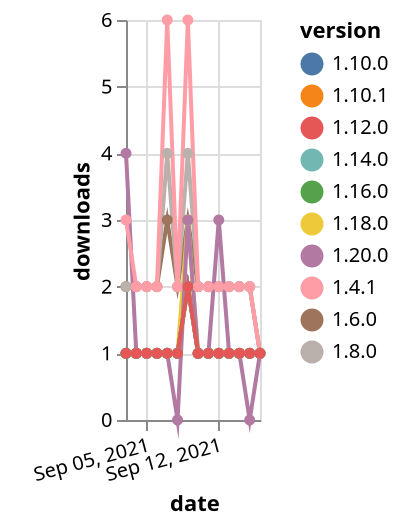 {"$schema": "https://vega.github.io/schema/vega-lite/v5.json", "description": "A simple bar chart with embedded data.", "data": {"values": [{"date": "2021-09-03", "total": 2594, "delta": 2, "version": "1.6.0"}, {"date": "2021-09-04", "total": 2596, "delta": 2, "version": "1.6.0"}, {"date": "2021-09-05", "total": 2598, "delta": 2, "version": "1.6.0"}, {"date": "2021-09-06", "total": 2600, "delta": 2, "version": "1.6.0"}, {"date": "2021-09-07", "total": 2603, "delta": 3, "version": "1.6.0"}, {"date": "2021-09-08", "total": 2605, "delta": 2, "version": "1.6.0"}, {"date": "2021-09-09", "total": 2608, "delta": 3, "version": "1.6.0"}, {"date": "2021-09-10", "total": 2610, "delta": 2, "version": "1.6.0"}, {"date": "2021-09-11", "total": 2612, "delta": 2, "version": "1.6.0"}, {"date": "2021-09-12", "total": 2614, "delta": 2, "version": "1.6.0"}, {"date": "2021-09-13", "total": 2616, "delta": 2, "version": "1.6.0"}, {"date": "2021-09-14", "total": 2618, "delta": 2, "version": "1.6.0"}, {"date": "2021-09-15", "total": 2620, "delta": 2, "version": "1.6.0"}, {"date": "2021-09-16", "total": 2621, "delta": 1, "version": "1.6.0"}, {"date": "2021-09-03", "total": 237, "delta": 1, "version": "1.10.1"}, {"date": "2021-09-04", "total": 238, "delta": 1, "version": "1.10.1"}, {"date": "2021-09-05", "total": 239, "delta": 1, "version": "1.10.1"}, {"date": "2021-09-06", "total": 240, "delta": 1, "version": "1.10.1"}, {"date": "2021-09-07", "total": 241, "delta": 1, "version": "1.10.1"}, {"date": "2021-09-08", "total": 242, "delta": 1, "version": "1.10.1"}, {"date": "2021-09-09", "total": 244, "delta": 2, "version": "1.10.1"}, {"date": "2021-09-10", "total": 245, "delta": 1, "version": "1.10.1"}, {"date": "2021-09-11", "total": 246, "delta": 1, "version": "1.10.1"}, {"date": "2021-09-12", "total": 247, "delta": 1, "version": "1.10.1"}, {"date": "2021-09-13", "total": 248, "delta": 1, "version": "1.10.1"}, {"date": "2021-09-14", "total": 249, "delta": 1, "version": "1.10.1"}, {"date": "2021-09-15", "total": 250, "delta": 1, "version": "1.10.1"}, {"date": "2021-09-16", "total": 251, "delta": 1, "version": "1.10.1"}, {"date": "2021-09-03", "total": 181, "delta": 1, "version": "1.18.0"}, {"date": "2021-09-04", "total": 182, "delta": 1, "version": "1.18.0"}, {"date": "2021-09-05", "total": 183, "delta": 1, "version": "1.18.0"}, {"date": "2021-09-06", "total": 184, "delta": 1, "version": "1.18.0"}, {"date": "2021-09-07", "total": 185, "delta": 1, "version": "1.18.0"}, {"date": "2021-09-08", "total": 186, "delta": 1, "version": "1.18.0"}, {"date": "2021-09-09", "total": 189, "delta": 3, "version": "1.18.0"}, {"date": "2021-09-10", "total": 190, "delta": 1, "version": "1.18.0"}, {"date": "2021-09-11", "total": 191, "delta": 1, "version": "1.18.0"}, {"date": "2021-09-12", "total": 192, "delta": 1, "version": "1.18.0"}, {"date": "2021-09-13", "total": 193, "delta": 1, "version": "1.18.0"}, {"date": "2021-09-14", "total": 194, "delta": 1, "version": "1.18.0"}, {"date": "2021-09-15", "total": 195, "delta": 1, "version": "1.18.0"}, {"date": "2021-09-16", "total": 196, "delta": 1, "version": "1.18.0"}, {"date": "2021-09-03", "total": 2514, "delta": 2, "version": "1.8.0"}, {"date": "2021-09-04", "total": 2516, "delta": 2, "version": "1.8.0"}, {"date": "2021-09-05", "total": 2518, "delta": 2, "version": "1.8.0"}, {"date": "2021-09-06", "total": 2520, "delta": 2, "version": "1.8.0"}, {"date": "2021-09-07", "total": 2524, "delta": 4, "version": "1.8.0"}, {"date": "2021-09-08", "total": 2526, "delta": 2, "version": "1.8.0"}, {"date": "2021-09-09", "total": 2530, "delta": 4, "version": "1.8.0"}, {"date": "2021-09-10", "total": 2532, "delta": 2, "version": "1.8.0"}, {"date": "2021-09-11", "total": 2534, "delta": 2, "version": "1.8.0"}, {"date": "2021-09-12", "total": 2536, "delta": 2, "version": "1.8.0"}, {"date": "2021-09-13", "total": 2538, "delta": 2, "version": "1.8.0"}, {"date": "2021-09-14", "total": 2540, "delta": 2, "version": "1.8.0"}, {"date": "2021-09-15", "total": 2542, "delta": 2, "version": "1.8.0"}, {"date": "2021-09-16", "total": 2543, "delta": 1, "version": "1.8.0"}, {"date": "2021-09-03", "total": 230, "delta": 1, "version": "1.10.0"}, {"date": "2021-09-04", "total": 231, "delta": 1, "version": "1.10.0"}, {"date": "2021-09-05", "total": 232, "delta": 1, "version": "1.10.0"}, {"date": "2021-09-06", "total": 233, "delta": 1, "version": "1.10.0"}, {"date": "2021-09-07", "total": 234, "delta": 1, "version": "1.10.0"}, {"date": "2021-09-08", "total": 235, "delta": 1, "version": "1.10.0"}, {"date": "2021-09-09", "total": 237, "delta": 2, "version": "1.10.0"}, {"date": "2021-09-10", "total": 238, "delta": 1, "version": "1.10.0"}, {"date": "2021-09-11", "total": 239, "delta": 1, "version": "1.10.0"}, {"date": "2021-09-12", "total": 240, "delta": 1, "version": "1.10.0"}, {"date": "2021-09-13", "total": 241, "delta": 1, "version": "1.10.0"}, {"date": "2021-09-14", "total": 242, "delta": 1, "version": "1.10.0"}, {"date": "2021-09-15", "total": 243, "delta": 1, "version": "1.10.0"}, {"date": "2021-09-16", "total": 244, "delta": 1, "version": "1.10.0"}, {"date": "2021-09-03", "total": 124, "delta": 4, "version": "1.20.0"}, {"date": "2021-09-04", "total": 125, "delta": 1, "version": "1.20.0"}, {"date": "2021-09-05", "total": 126, "delta": 1, "version": "1.20.0"}, {"date": "2021-09-06", "total": 127, "delta": 1, "version": "1.20.0"}, {"date": "2021-09-07", "total": 128, "delta": 1, "version": "1.20.0"}, {"date": "2021-09-08", "total": 128, "delta": 0, "version": "1.20.0"}, {"date": "2021-09-09", "total": 131, "delta": 3, "version": "1.20.0"}, {"date": "2021-09-10", "total": 132, "delta": 1, "version": "1.20.0"}, {"date": "2021-09-11", "total": 133, "delta": 1, "version": "1.20.0"}, {"date": "2021-09-12", "total": 136, "delta": 3, "version": "1.20.0"}, {"date": "2021-09-13", "total": 137, "delta": 1, "version": "1.20.0"}, {"date": "2021-09-14", "total": 138, "delta": 1, "version": "1.20.0"}, {"date": "2021-09-15", "total": 138, "delta": 0, "version": "1.20.0"}, {"date": "2021-09-16", "total": 139, "delta": 1, "version": "1.20.0"}, {"date": "2021-09-03", "total": 158, "delta": 1, "version": "1.16.0"}, {"date": "2021-09-04", "total": 159, "delta": 1, "version": "1.16.0"}, {"date": "2021-09-05", "total": 160, "delta": 1, "version": "1.16.0"}, {"date": "2021-09-06", "total": 161, "delta": 1, "version": "1.16.0"}, {"date": "2021-09-07", "total": 162, "delta": 1, "version": "1.16.0"}, {"date": "2021-09-08", "total": 163, "delta": 1, "version": "1.16.0"}, {"date": "2021-09-09", "total": 165, "delta": 2, "version": "1.16.0"}, {"date": "2021-09-10", "total": 166, "delta": 1, "version": "1.16.0"}, {"date": "2021-09-11", "total": 167, "delta": 1, "version": "1.16.0"}, {"date": "2021-09-12", "total": 168, "delta": 1, "version": "1.16.0"}, {"date": "2021-09-13", "total": 169, "delta": 1, "version": "1.16.0"}, {"date": "2021-09-14", "total": 170, "delta": 1, "version": "1.16.0"}, {"date": "2021-09-15", "total": 171, "delta": 1, "version": "1.16.0"}, {"date": "2021-09-16", "total": 172, "delta": 1, "version": "1.16.0"}, {"date": "2021-09-03", "total": 4164, "delta": 3, "version": "1.4.1"}, {"date": "2021-09-04", "total": 4166, "delta": 2, "version": "1.4.1"}, {"date": "2021-09-05", "total": 4168, "delta": 2, "version": "1.4.1"}, {"date": "2021-09-06", "total": 4170, "delta": 2, "version": "1.4.1"}, {"date": "2021-09-07", "total": 4176, "delta": 6, "version": "1.4.1"}, {"date": "2021-09-08", "total": 4178, "delta": 2, "version": "1.4.1"}, {"date": "2021-09-09", "total": 4184, "delta": 6, "version": "1.4.1"}, {"date": "2021-09-10", "total": 4186, "delta": 2, "version": "1.4.1"}, {"date": "2021-09-11", "total": 4188, "delta": 2, "version": "1.4.1"}, {"date": "2021-09-12", "total": 4190, "delta": 2, "version": "1.4.1"}, {"date": "2021-09-13", "total": 4192, "delta": 2, "version": "1.4.1"}, {"date": "2021-09-14", "total": 4194, "delta": 2, "version": "1.4.1"}, {"date": "2021-09-15", "total": 4196, "delta": 2, "version": "1.4.1"}, {"date": "2021-09-16", "total": 4197, "delta": 1, "version": "1.4.1"}, {"date": "2021-09-03", "total": 176, "delta": 1, "version": "1.14.0"}, {"date": "2021-09-04", "total": 177, "delta": 1, "version": "1.14.0"}, {"date": "2021-09-05", "total": 178, "delta": 1, "version": "1.14.0"}, {"date": "2021-09-06", "total": 179, "delta": 1, "version": "1.14.0"}, {"date": "2021-09-07", "total": 180, "delta": 1, "version": "1.14.0"}, {"date": "2021-09-08", "total": 181, "delta": 1, "version": "1.14.0"}, {"date": "2021-09-09", "total": 183, "delta": 2, "version": "1.14.0"}, {"date": "2021-09-10", "total": 184, "delta": 1, "version": "1.14.0"}, {"date": "2021-09-11", "total": 185, "delta": 1, "version": "1.14.0"}, {"date": "2021-09-12", "total": 186, "delta": 1, "version": "1.14.0"}, {"date": "2021-09-13", "total": 187, "delta": 1, "version": "1.14.0"}, {"date": "2021-09-14", "total": 188, "delta": 1, "version": "1.14.0"}, {"date": "2021-09-15", "total": 189, "delta": 1, "version": "1.14.0"}, {"date": "2021-09-16", "total": 190, "delta": 1, "version": "1.14.0"}, {"date": "2021-09-03", "total": 194, "delta": 1, "version": "1.12.0"}, {"date": "2021-09-04", "total": 195, "delta": 1, "version": "1.12.0"}, {"date": "2021-09-05", "total": 196, "delta": 1, "version": "1.12.0"}, {"date": "2021-09-06", "total": 197, "delta": 1, "version": "1.12.0"}, {"date": "2021-09-07", "total": 198, "delta": 1, "version": "1.12.0"}, {"date": "2021-09-08", "total": 199, "delta": 1, "version": "1.12.0"}, {"date": "2021-09-09", "total": 201, "delta": 2, "version": "1.12.0"}, {"date": "2021-09-10", "total": 202, "delta": 1, "version": "1.12.0"}, {"date": "2021-09-11", "total": 203, "delta": 1, "version": "1.12.0"}, {"date": "2021-09-12", "total": 204, "delta": 1, "version": "1.12.0"}, {"date": "2021-09-13", "total": 205, "delta": 1, "version": "1.12.0"}, {"date": "2021-09-14", "total": 206, "delta": 1, "version": "1.12.0"}, {"date": "2021-09-15", "total": 207, "delta": 1, "version": "1.12.0"}, {"date": "2021-09-16", "total": 208, "delta": 1, "version": "1.12.0"}]}, "width": "container", "mark": {"type": "line", "point": {"filled": true}}, "encoding": {"x": {"field": "date", "type": "temporal", "timeUnit": "yearmonthdate", "title": "date", "axis": {"labelAngle": -15}}, "y": {"field": "delta", "type": "quantitative", "title": "downloads"}, "color": {"field": "version", "type": "nominal"}, "tooltip": {"field": "delta"}}}